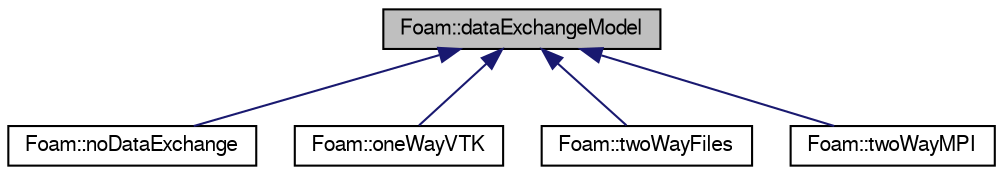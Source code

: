 digraph "Foam::dataExchangeModel"
{
  edge [fontname="FreeSans",fontsize="10",labelfontname="FreeSans",labelfontsize="10"];
  node [fontname="FreeSans",fontsize="10",shape=record];
  Node1 [label="Foam::dataExchangeModel",height=0.2,width=0.4,color="black", fillcolor="grey75", style="filled" fontcolor="black"];
  Node1 -> Node2 [dir="back",color="midnightblue",fontsize="10",style="solid",fontname="FreeSans"];
  Node2 [label="Foam::noDataExchange",height=0.2,width=0.4,color="black", fillcolor="white", style="filled",URL="$classFoam_1_1noDataExchange.html"];
  Node1 -> Node3 [dir="back",color="midnightblue",fontsize="10",style="solid",fontname="FreeSans"];
  Node3 [label="Foam::oneWayVTK",height=0.2,width=0.4,color="black", fillcolor="white", style="filled",URL="$classFoam_1_1oneWayVTK.html"];
  Node1 -> Node4 [dir="back",color="midnightblue",fontsize="10",style="solid",fontname="FreeSans"];
  Node4 [label="Foam::twoWayFiles",height=0.2,width=0.4,color="black", fillcolor="white", style="filled",URL="$classFoam_1_1twoWayFiles.html"];
  Node1 -> Node5 [dir="back",color="midnightblue",fontsize="10",style="solid",fontname="FreeSans"];
  Node5 [label="Foam::twoWayMPI",height=0.2,width=0.4,color="black", fillcolor="white", style="filled",URL="$classFoam_1_1twoWayMPI.html"];
}
